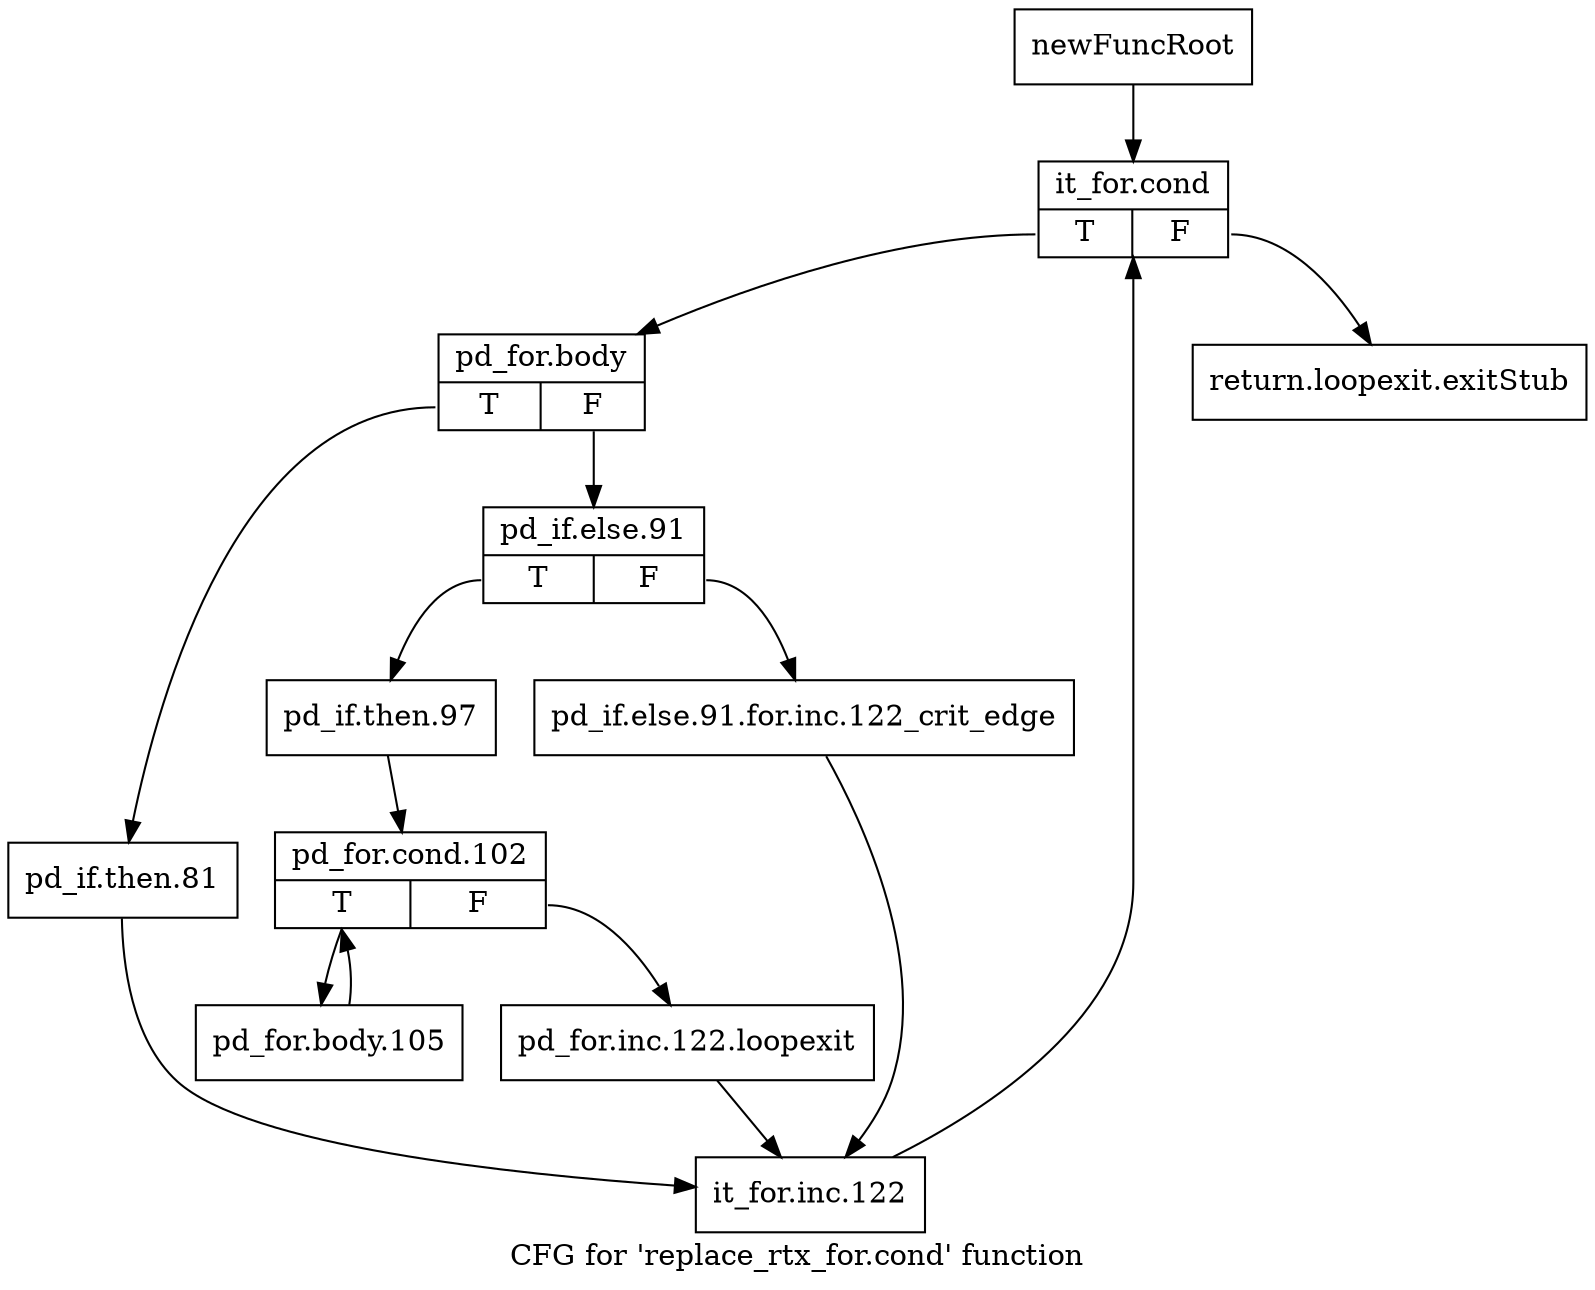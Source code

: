 digraph "CFG for 'replace_rtx_for.cond' function" {
	label="CFG for 'replace_rtx_for.cond' function";

	Node0xc1162a0 [shape=record,label="{newFuncRoot}"];
	Node0xc1162a0 -> Node0xc116340;
	Node0xc1162f0 [shape=record,label="{return.loopexit.exitStub}"];
	Node0xc116340 [shape=record,label="{it_for.cond|{<s0>T|<s1>F}}"];
	Node0xc116340:s0 -> Node0xc116390;
	Node0xc116340:s1 -> Node0xc1162f0;
	Node0xc116390 [shape=record,label="{pd_for.body|{<s0>T|<s1>F}}"];
	Node0xc116390:s0 -> Node0xc116e20;
	Node0xc116390:s1 -> Node0xc116c40;
	Node0xc116c40 [shape=record,label="{pd_if.else.91|{<s0>T|<s1>F}}"];
	Node0xc116c40:s0 -> Node0xc116ce0;
	Node0xc116c40:s1 -> Node0xc116c90;
	Node0xc116c90 [shape=record,label="{pd_if.else.91.for.inc.122_crit_edge}"];
	Node0xc116c90 -> Node0xc116e70;
	Node0xc116ce0 [shape=record,label="{pd_if.then.97}"];
	Node0xc116ce0 -> Node0xc116d30;
	Node0xc116d30 [shape=record,label="{pd_for.cond.102|{<s0>T|<s1>F}}"];
	Node0xc116d30:s0 -> Node0xc116dd0;
	Node0xc116d30:s1 -> Node0xc116d80;
	Node0xc116d80 [shape=record,label="{pd_for.inc.122.loopexit}"];
	Node0xc116d80 -> Node0xc116e70;
	Node0xc116dd0 [shape=record,label="{pd_for.body.105}"];
	Node0xc116dd0 -> Node0xc116d30;
	Node0xc116e20 [shape=record,label="{pd_if.then.81}"];
	Node0xc116e20 -> Node0xc116e70;
	Node0xc116e70 [shape=record,label="{it_for.inc.122}"];
	Node0xc116e70 -> Node0xc116340;
}
